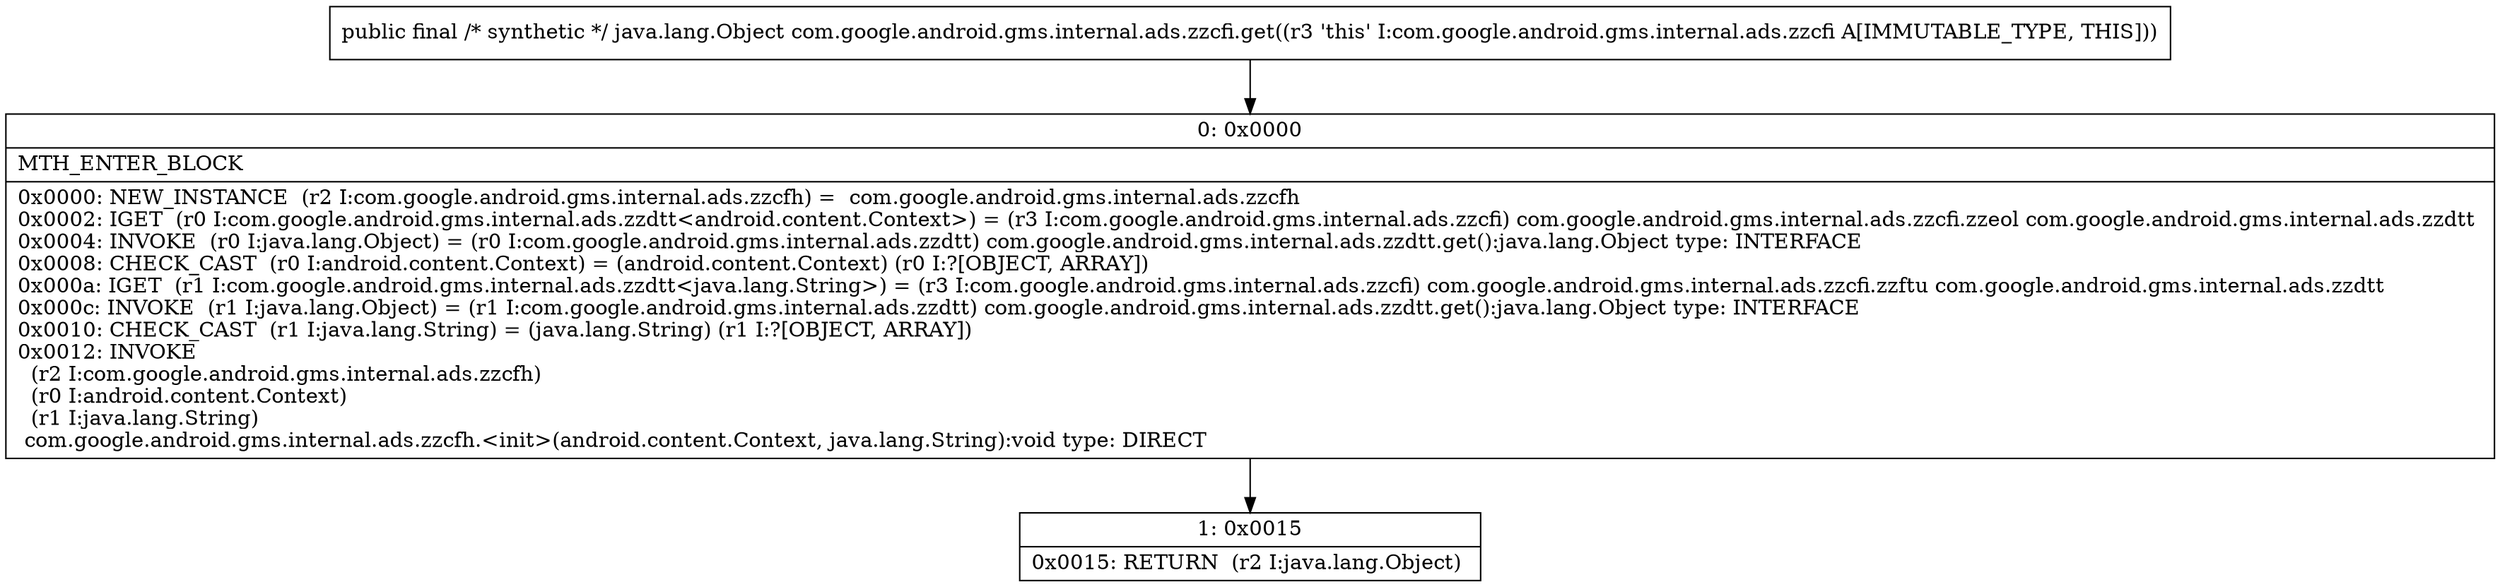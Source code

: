 digraph "CFG forcom.google.android.gms.internal.ads.zzcfi.get()Ljava\/lang\/Object;" {
Node_0 [shape=record,label="{0\:\ 0x0000|MTH_ENTER_BLOCK\l|0x0000: NEW_INSTANCE  (r2 I:com.google.android.gms.internal.ads.zzcfh) =  com.google.android.gms.internal.ads.zzcfh \l0x0002: IGET  (r0 I:com.google.android.gms.internal.ads.zzdtt\<android.content.Context\>) = (r3 I:com.google.android.gms.internal.ads.zzcfi) com.google.android.gms.internal.ads.zzcfi.zzeol com.google.android.gms.internal.ads.zzdtt \l0x0004: INVOKE  (r0 I:java.lang.Object) = (r0 I:com.google.android.gms.internal.ads.zzdtt) com.google.android.gms.internal.ads.zzdtt.get():java.lang.Object type: INTERFACE \l0x0008: CHECK_CAST  (r0 I:android.content.Context) = (android.content.Context) (r0 I:?[OBJECT, ARRAY]) \l0x000a: IGET  (r1 I:com.google.android.gms.internal.ads.zzdtt\<java.lang.String\>) = (r3 I:com.google.android.gms.internal.ads.zzcfi) com.google.android.gms.internal.ads.zzcfi.zzftu com.google.android.gms.internal.ads.zzdtt \l0x000c: INVOKE  (r1 I:java.lang.Object) = (r1 I:com.google.android.gms.internal.ads.zzdtt) com.google.android.gms.internal.ads.zzdtt.get():java.lang.Object type: INTERFACE \l0x0010: CHECK_CAST  (r1 I:java.lang.String) = (java.lang.String) (r1 I:?[OBJECT, ARRAY]) \l0x0012: INVOKE  \l  (r2 I:com.google.android.gms.internal.ads.zzcfh)\l  (r0 I:android.content.Context)\l  (r1 I:java.lang.String)\l com.google.android.gms.internal.ads.zzcfh.\<init\>(android.content.Context, java.lang.String):void type: DIRECT \l}"];
Node_1 [shape=record,label="{1\:\ 0x0015|0x0015: RETURN  (r2 I:java.lang.Object) \l}"];
MethodNode[shape=record,label="{public final \/* synthetic *\/ java.lang.Object com.google.android.gms.internal.ads.zzcfi.get((r3 'this' I:com.google.android.gms.internal.ads.zzcfi A[IMMUTABLE_TYPE, THIS])) }"];
MethodNode -> Node_0;
Node_0 -> Node_1;
}


